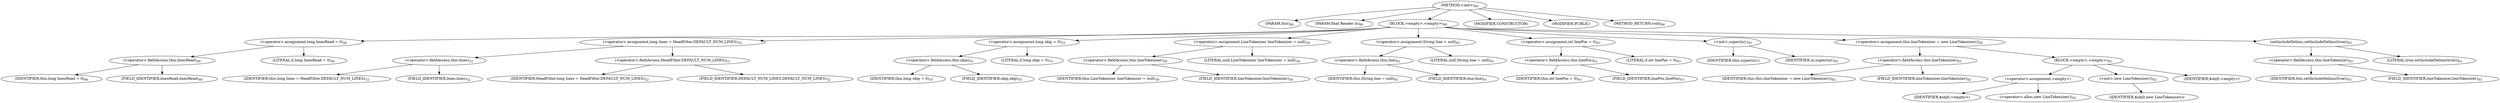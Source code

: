 digraph "&lt;init&gt;" {  
"92" [label = <(METHOD,&lt;init&gt;)<SUB>80</SUB>> ]
"6" [label = <(PARAM,this)<SUB>80</SUB>> ]
"93" [label = <(PARAM,final Reader in)<SUB>80</SUB>> ]
"94" [label = <(BLOCK,&lt;empty&gt;,&lt;empty&gt;)<SUB>80</SUB>> ]
"95" [label = <(&lt;operator&gt;.assignment,long linesRead = 0)<SUB>46</SUB>> ]
"96" [label = <(&lt;operator&gt;.fieldAccess,this.linesRead)<SUB>46</SUB>> ]
"97" [label = <(IDENTIFIER,this,long linesRead = 0)<SUB>46</SUB>> ]
"98" [label = <(FIELD_IDENTIFIER,linesRead,linesRead)<SUB>46</SUB>> ]
"99" [label = <(LITERAL,0,long linesRead = 0)<SUB>46</SUB>> ]
"100" [label = <(&lt;operator&gt;.assignment,long lines = HeadFilter.DEFAULT_NUM_LINES)<SUB>52</SUB>> ]
"101" [label = <(&lt;operator&gt;.fieldAccess,this.lines)<SUB>52</SUB>> ]
"102" [label = <(IDENTIFIER,this,long lines = HeadFilter.DEFAULT_NUM_LINES)<SUB>52</SUB>> ]
"103" [label = <(FIELD_IDENTIFIER,lines,lines)<SUB>52</SUB>> ]
"104" [label = <(&lt;operator&gt;.fieldAccess,HeadFilter.DEFAULT_NUM_LINES)<SUB>52</SUB>> ]
"105" [label = <(IDENTIFIER,HeadFilter,long lines = HeadFilter.DEFAULT_NUM_LINES)<SUB>52</SUB>> ]
"106" [label = <(FIELD_IDENTIFIER,DEFAULT_NUM_LINES,DEFAULT_NUM_LINES)<SUB>52</SUB>> ]
"107" [label = <(&lt;operator&gt;.assignment,long skip = 0)<SUB>55</SUB>> ]
"108" [label = <(&lt;operator&gt;.fieldAccess,this.skip)<SUB>55</SUB>> ]
"109" [label = <(IDENTIFIER,this,long skip = 0)<SUB>55</SUB>> ]
"110" [label = <(FIELD_IDENTIFIER,skip,skip)<SUB>55</SUB>> ]
"111" [label = <(LITERAL,0,long skip = 0)<SUB>55</SUB>> ]
"112" [label = <(&lt;operator&gt;.assignment,LineTokenizer lineTokenizer = null)<SUB>58</SUB>> ]
"113" [label = <(&lt;operator&gt;.fieldAccess,this.lineTokenizer)<SUB>58</SUB>> ]
"114" [label = <(IDENTIFIER,this,LineTokenizer lineTokenizer = null)<SUB>58</SUB>> ]
"115" [label = <(FIELD_IDENTIFIER,lineTokenizer,lineTokenizer)<SUB>58</SUB>> ]
"116" [label = <(LITERAL,null,LineTokenizer lineTokenizer = null)<SUB>58</SUB>> ]
"117" [label = <(&lt;operator&gt;.assignment,String line = null)<SUB>61</SUB>> ]
"118" [label = <(&lt;operator&gt;.fieldAccess,this.line)<SUB>61</SUB>> ]
"119" [label = <(IDENTIFIER,this,String line = null)<SUB>61</SUB>> ]
"120" [label = <(FIELD_IDENTIFIER,line,line)<SUB>61</SUB>> ]
"121" [label = <(LITERAL,null,String line = null)<SUB>61</SUB>> ]
"122" [label = <(&lt;operator&gt;.assignment,int linePos = 0)<SUB>63</SUB>> ]
"123" [label = <(&lt;operator&gt;.fieldAccess,this.linePos)<SUB>63</SUB>> ]
"124" [label = <(IDENTIFIER,this,int linePos = 0)<SUB>63</SUB>> ]
"125" [label = <(FIELD_IDENTIFIER,linePos,linePos)<SUB>63</SUB>> ]
"126" [label = <(LITERAL,0,int linePos = 0)<SUB>63</SUB>> ]
"127" [label = <(&lt;init&gt;,super(in);)<SUB>81</SUB>> ]
"5" [label = <(IDENTIFIER,this,super(in);)> ]
"128" [label = <(IDENTIFIER,in,super(in);)<SUB>81</SUB>> ]
"129" [label = <(&lt;operator&gt;.assignment,this.lineTokenizer = new LineTokenizer())<SUB>82</SUB>> ]
"130" [label = <(&lt;operator&gt;.fieldAccess,this.lineTokenizer)<SUB>82</SUB>> ]
"131" [label = <(IDENTIFIER,this,this.lineTokenizer = new LineTokenizer())<SUB>82</SUB>> ]
"132" [label = <(FIELD_IDENTIFIER,lineTokenizer,lineTokenizer)<SUB>82</SUB>> ]
"133" [label = <(BLOCK,&lt;empty&gt;,&lt;empty&gt;)<SUB>82</SUB>> ]
"134" [label = <(&lt;operator&gt;.assignment,&lt;empty&gt;)> ]
"135" [label = <(IDENTIFIER,$obj0,&lt;empty&gt;)> ]
"136" [label = <(&lt;operator&gt;.alloc,new LineTokenizer())<SUB>82</SUB>> ]
"137" [label = <(&lt;init&gt;,new LineTokenizer())<SUB>82</SUB>> ]
"138" [label = <(IDENTIFIER,$obj0,new LineTokenizer())> ]
"139" [label = <(IDENTIFIER,$obj0,&lt;empty&gt;)> ]
"140" [label = <(setIncludeDelims,setIncludeDelims(true))<SUB>83</SUB>> ]
"141" [label = <(&lt;operator&gt;.fieldAccess,this.lineTokenizer)<SUB>83</SUB>> ]
"142" [label = <(IDENTIFIER,this,setIncludeDelims(true))<SUB>83</SUB>> ]
"143" [label = <(FIELD_IDENTIFIER,lineTokenizer,lineTokenizer)<SUB>83</SUB>> ]
"144" [label = <(LITERAL,true,setIncludeDelims(true))<SUB>83</SUB>> ]
"145" [label = <(MODIFIER,CONSTRUCTOR)> ]
"146" [label = <(MODIFIER,PUBLIC)> ]
"147" [label = <(METHOD_RETURN,void)<SUB>84</SUB>> ]
  "92" -> "6" 
  "92" -> "93" 
  "92" -> "94" 
  "92" -> "145" 
  "92" -> "146" 
  "92" -> "147" 
  "94" -> "95" 
  "94" -> "100" 
  "94" -> "107" 
  "94" -> "112" 
  "94" -> "117" 
  "94" -> "122" 
  "94" -> "127" 
  "94" -> "129" 
  "94" -> "140" 
  "95" -> "96" 
  "95" -> "99" 
  "96" -> "97" 
  "96" -> "98" 
  "100" -> "101" 
  "100" -> "104" 
  "101" -> "102" 
  "101" -> "103" 
  "104" -> "105" 
  "104" -> "106" 
  "107" -> "108" 
  "107" -> "111" 
  "108" -> "109" 
  "108" -> "110" 
  "112" -> "113" 
  "112" -> "116" 
  "113" -> "114" 
  "113" -> "115" 
  "117" -> "118" 
  "117" -> "121" 
  "118" -> "119" 
  "118" -> "120" 
  "122" -> "123" 
  "122" -> "126" 
  "123" -> "124" 
  "123" -> "125" 
  "127" -> "5" 
  "127" -> "128" 
  "129" -> "130" 
  "129" -> "133" 
  "130" -> "131" 
  "130" -> "132" 
  "133" -> "134" 
  "133" -> "137" 
  "133" -> "139" 
  "134" -> "135" 
  "134" -> "136" 
  "137" -> "138" 
  "140" -> "141" 
  "140" -> "144" 
  "141" -> "142" 
  "141" -> "143" 
}
